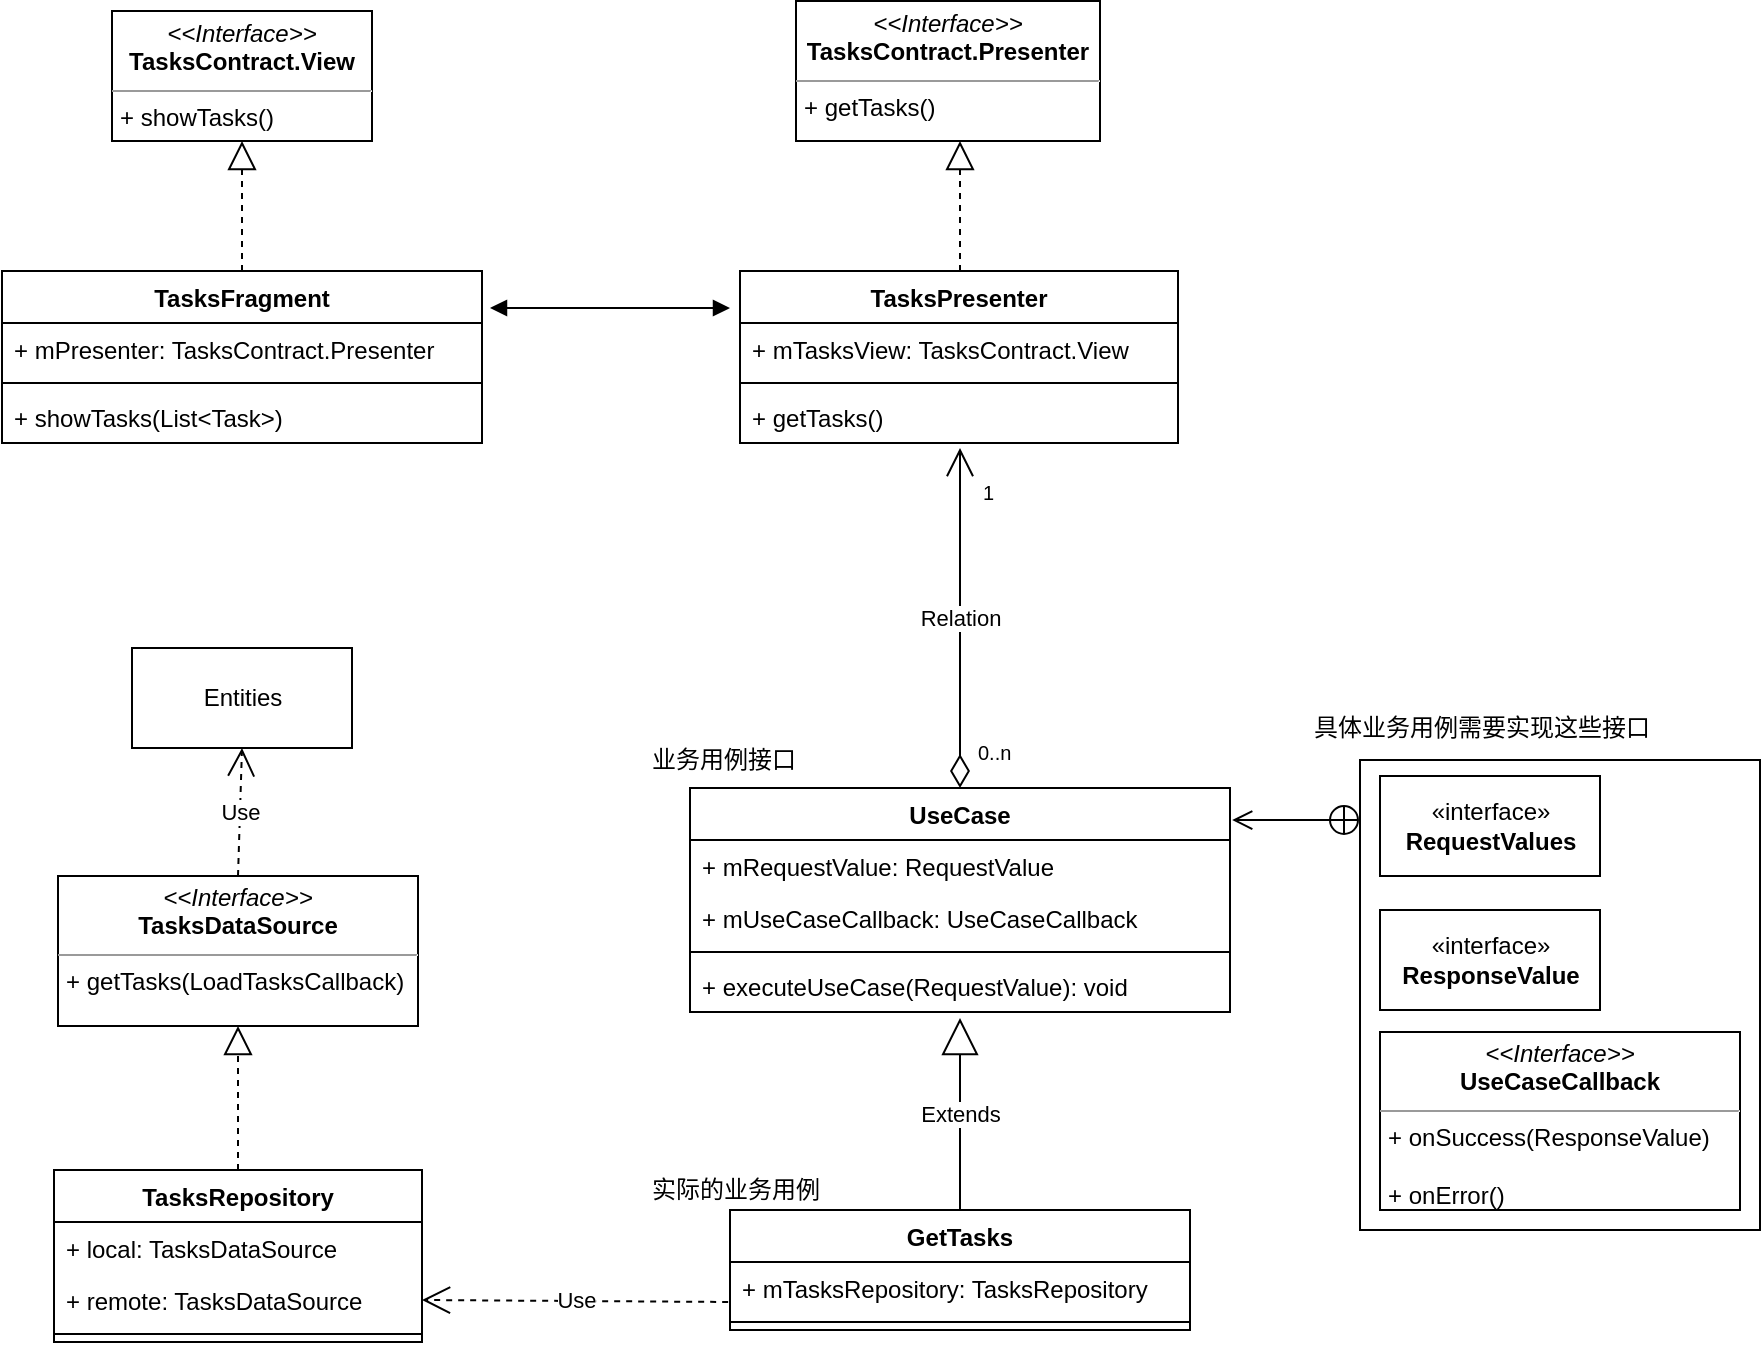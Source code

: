 <mxfile version="10.8.9" type="github"><diagram id="X9A6mEfJylhltHaoxUrH" name="Page-1"><mxGraphModel dx="918" dy="541" grid="1" gridSize="10" guides="1" tooltips="1" connect="1" arrows="1" fold="1" page="1" pageScale="1" pageWidth="1654" pageHeight="2336" math="0" shadow="0"><root><mxCell id="0"/><mxCell id="1" parent="0"/><mxCell id="nSpmgdGmQQ3r4XyS6IrQ-1" value="GetTasks" style="swimlane;fontStyle=1;align=center;verticalAlign=top;childLayout=stackLayout;horizontal=1;startSize=26;horizontalStack=0;resizeParent=1;resizeParentMax=0;resizeLast=0;collapsible=1;marginBottom=0;" vertex="1" parent="1"><mxGeometry x="608" y="701" width="230" height="60" as="geometry"/></mxCell><mxCell id="nSpmgdGmQQ3r4XyS6IrQ-25" value="+ mTasksRepository: TasksRepository" style="text;strokeColor=none;fillColor=none;align=left;verticalAlign=top;spacingLeft=4;spacingRight=4;overflow=hidden;rotatable=0;points=[[0,0.5],[1,0.5]];portConstraint=eastwest;" vertex="1" parent="nSpmgdGmQQ3r4XyS6IrQ-1"><mxGeometry y="26" width="230" height="26" as="geometry"/></mxCell><mxCell id="nSpmgdGmQQ3r4XyS6IrQ-3" value="" style="line;strokeWidth=1;fillColor=none;align=left;verticalAlign=middle;spacingTop=-1;spacingLeft=3;spacingRight=3;rotatable=0;labelPosition=right;points=[];portConstraint=eastwest;" vertex="1" parent="nSpmgdGmQQ3r4XyS6IrQ-1"><mxGeometry y="52" width="230" height="8" as="geometry"/></mxCell><mxCell id="nSpmgdGmQQ3r4XyS6IrQ-6" value="Entities&lt;br&gt;" style="html=1;" vertex="1" parent="1"><mxGeometry x="309" y="420" width="110" height="50" as="geometry"/></mxCell><mxCell id="nSpmgdGmQQ3r4XyS6IrQ-12" value="UseCase" style="swimlane;fontStyle=1;align=center;verticalAlign=top;childLayout=stackLayout;horizontal=1;startSize=26;horizontalStack=0;resizeParent=1;resizeParentMax=0;resizeLast=0;collapsible=1;marginBottom=0;" vertex="1" parent="1"><mxGeometry x="588" y="490" width="270" height="112" as="geometry"/></mxCell><mxCell id="nSpmgdGmQQ3r4XyS6IrQ-20" value="+ mRequestValue: RequestValue" style="text;strokeColor=none;fillColor=none;align=left;verticalAlign=top;spacingLeft=4;spacingRight=4;overflow=hidden;rotatable=0;points=[[0,0.5],[1,0.5]];portConstraint=eastwest;" vertex="1" parent="nSpmgdGmQQ3r4XyS6IrQ-12"><mxGeometry y="26" width="270" height="26" as="geometry"/></mxCell><mxCell id="nSpmgdGmQQ3r4XyS6IrQ-13" value="+ mUseCaseCallback: UseCaseCallback" style="text;strokeColor=none;fillColor=none;align=left;verticalAlign=top;spacingLeft=4;spacingRight=4;overflow=hidden;rotatable=0;points=[[0,0.5],[1,0.5]];portConstraint=eastwest;" vertex="1" parent="nSpmgdGmQQ3r4XyS6IrQ-12"><mxGeometry y="52" width="270" height="26" as="geometry"/></mxCell><mxCell id="nSpmgdGmQQ3r4XyS6IrQ-14" value="" style="line;strokeWidth=1;fillColor=none;align=left;verticalAlign=middle;spacingTop=-1;spacingLeft=3;spacingRight=3;rotatable=0;labelPosition=right;points=[];portConstraint=eastwest;" vertex="1" parent="nSpmgdGmQQ3r4XyS6IrQ-12"><mxGeometry y="78" width="270" height="8" as="geometry"/></mxCell><mxCell id="nSpmgdGmQQ3r4XyS6IrQ-15" value="+ executeUseCase(RequestValue): void" style="text;strokeColor=none;fillColor=none;align=left;verticalAlign=top;spacingLeft=4;spacingRight=4;overflow=hidden;rotatable=0;points=[[0,0.5],[1,0.5]];portConstraint=eastwest;" vertex="1" parent="nSpmgdGmQQ3r4XyS6IrQ-12"><mxGeometry y="86" width="270" height="26" as="geometry"/></mxCell><mxCell id="nSpmgdGmQQ3r4XyS6IrQ-23" value="业务用例接口" style="text;html=1;resizable=0;points=[];autosize=1;align=left;verticalAlign=top;spacingTop=-4;" vertex="1" parent="1"><mxGeometry x="567" y="466" width="90" height="20" as="geometry"/></mxCell><mxCell id="nSpmgdGmQQ3r4XyS6IrQ-26" value="Extends" style="endArrow=block;endSize=16;endFill=0;html=1;entryX=0.5;entryY=1.115;entryDx=0;entryDy=0;entryPerimeter=0;exitX=0.5;exitY=0;exitDx=0;exitDy=0;" edge="1" parent="1" source="nSpmgdGmQQ3r4XyS6IrQ-1" target="nSpmgdGmQQ3r4XyS6IrQ-15"><mxGeometry width="160" relative="1" as="geometry"><mxPoint x="553" y="671" as="sourcePoint"/><mxPoint x="713" y="671" as="targetPoint"/></mxGeometry></mxCell><mxCell id="nSpmgdGmQQ3r4XyS6IrQ-27" value="实际的业务用例" style="text;html=1;resizable=0;points=[];autosize=1;align=left;verticalAlign=top;spacingTop=-4;" vertex="1" parent="1"><mxGeometry x="567" y="681" width="100" height="20" as="geometry"/></mxCell><mxCell id="nSpmgdGmQQ3r4XyS6IrQ-28" value="" style="endArrow=open;startArrow=circlePlus;endFill=0;startFill=0;endSize=8;html=1;entryX=1.004;entryY=0.143;entryDx=0;entryDy=0;entryPerimeter=0;" edge="1" parent="1" target="nSpmgdGmQQ3r4XyS6IrQ-12"><mxGeometry width="160" relative="1" as="geometry"><mxPoint x="923" y="506" as="sourcePoint"/><mxPoint x="1053" y="551" as="targetPoint"/></mxGeometry></mxCell><mxCell id="nSpmgdGmQQ3r4XyS6IrQ-41" value="" style="rounded=0;whiteSpace=wrap;html=1;" vertex="1" parent="1"><mxGeometry x="923" y="476" width="200" height="235" as="geometry"/></mxCell><mxCell id="nSpmgdGmQQ3r4XyS6IrQ-42" value="«interface»&lt;br&gt;&lt;b&gt;RequestValues&lt;/b&gt;&lt;br&gt;" style="html=1;" vertex="1" parent="1"><mxGeometry x="933" y="484" width="110" height="50" as="geometry"/></mxCell><mxCell id="nSpmgdGmQQ3r4XyS6IrQ-43" value="«interface»&lt;br&gt;&lt;b&gt;ResponseValue&lt;/b&gt;&lt;br&gt;" style="html=1;" vertex="1" parent="1"><mxGeometry x="933" y="551" width="110" height="50" as="geometry"/></mxCell><mxCell id="nSpmgdGmQQ3r4XyS6IrQ-44" value="&lt;p style=&quot;margin: 0px ; margin-top: 4px ; text-align: center&quot;&gt;&lt;i&gt;&amp;lt;&amp;lt;Interface&amp;gt;&amp;gt;&lt;/i&gt;&lt;br&gt;&lt;b&gt;UseCaseCallback&lt;/b&gt;&lt;br&gt;&lt;/p&gt;&lt;hr size=&quot;1&quot;&gt;&lt;p style=&quot;margin: 0px ; margin-left: 4px&quot;&gt;&lt;span&gt;+ onSuccess(ResponseValue)&lt;/span&gt;&lt;br&gt;&lt;/p&gt;&lt;p style=&quot;margin: 0px ; margin-left: 4px&quot;&gt;&lt;span&gt;&lt;br&gt;&lt;/span&gt;&lt;/p&gt;&lt;p style=&quot;margin: 0px ; margin-left: 4px&quot;&gt;+ onError()&lt;/p&gt;" style="verticalAlign=top;align=left;overflow=fill;fontSize=12;fontFamily=Helvetica;html=1;" vertex="1" parent="1"><mxGeometry x="933" y="612" width="180" height="89" as="geometry"/></mxCell><mxCell id="nSpmgdGmQQ3r4XyS6IrQ-46" value="TasksRepository" style="swimlane;fontStyle=1;align=center;verticalAlign=top;childLayout=stackLayout;horizontal=1;startSize=26;horizontalStack=0;resizeParent=1;resizeParentMax=0;resizeLast=0;collapsible=1;marginBottom=0;" vertex="1" parent="1"><mxGeometry x="270" y="681" width="184" height="86" as="geometry"/></mxCell><mxCell id="nSpmgdGmQQ3r4XyS6IrQ-50" value="+ local: TasksDataSource" style="text;strokeColor=none;fillColor=none;align=left;verticalAlign=top;spacingLeft=4;spacingRight=4;overflow=hidden;rotatable=0;points=[[0,0.5],[1,0.5]];portConstraint=eastwest;" vertex="1" parent="nSpmgdGmQQ3r4XyS6IrQ-46"><mxGeometry y="26" width="184" height="26" as="geometry"/></mxCell><mxCell id="nSpmgdGmQQ3r4XyS6IrQ-47" value="+ remote: TasksDataSource" style="text;strokeColor=none;fillColor=none;align=left;verticalAlign=top;spacingLeft=4;spacingRight=4;overflow=hidden;rotatable=0;points=[[0,0.5],[1,0.5]];portConstraint=eastwest;" vertex="1" parent="nSpmgdGmQQ3r4XyS6IrQ-46"><mxGeometry y="52" width="184" height="26" as="geometry"/></mxCell><mxCell id="nSpmgdGmQQ3r4XyS6IrQ-48" value="" style="line;strokeWidth=1;fillColor=none;align=left;verticalAlign=middle;spacingTop=-1;spacingLeft=3;spacingRight=3;rotatable=0;labelPosition=right;points=[];portConstraint=eastwest;" vertex="1" parent="nSpmgdGmQQ3r4XyS6IrQ-46"><mxGeometry y="78" width="184" height="8" as="geometry"/></mxCell><mxCell id="nSpmgdGmQQ3r4XyS6IrQ-51" value="&lt;p style=&quot;margin: 0px ; margin-top: 4px ; text-align: center&quot;&gt;&lt;i&gt;&amp;lt;&amp;lt;Interface&amp;gt;&amp;gt;&lt;/i&gt;&lt;br&gt;&lt;b&gt;TasksDataSource&lt;/b&gt;&lt;br&gt;&lt;/p&gt;&lt;hr size=&quot;1&quot;&gt;&lt;p style=&quot;margin: 0px ; margin-left: 4px&quot;&gt;&lt;span&gt;+ getTasks(LoadTasksCallback)&lt;/span&gt;&lt;br&gt;&lt;/p&gt;&lt;p style=&quot;margin: 0px ; margin-left: 4px&quot;&gt;&lt;br&gt;&lt;/p&gt;" style="verticalAlign=top;align=left;overflow=fill;fontSize=12;fontFamily=Helvetica;html=1;" vertex="1" parent="1"><mxGeometry x="272" y="534" width="180" height="75" as="geometry"/></mxCell><mxCell id="nSpmgdGmQQ3r4XyS6IrQ-52" value="" style="endArrow=block;dashed=1;endFill=0;endSize=12;html=1;entryX=0.5;entryY=1;entryDx=0;entryDy=0;exitX=0.5;exitY=0;exitDx=0;exitDy=0;" edge="1" parent="1" source="nSpmgdGmQQ3r4XyS6IrQ-46" target="nSpmgdGmQQ3r4XyS6IrQ-51"><mxGeometry width="160" relative="1" as="geometry"><mxPoint x="192" y="649" as="sourcePoint"/><mxPoint x="352" y="649" as="targetPoint"/></mxGeometry></mxCell><mxCell id="nSpmgdGmQQ3r4XyS6IrQ-53" value="Use" style="endArrow=open;endSize=12;dashed=1;html=1;exitX=0.5;exitY=0;exitDx=0;exitDy=0;entryX=0.5;entryY=1;entryDx=0;entryDy=0;" edge="1" parent="1" source="nSpmgdGmQQ3r4XyS6IrQ-51" target="nSpmgdGmQQ3r4XyS6IrQ-6"><mxGeometry width="160" relative="1" as="geometry"><mxPoint x="322" y="490" as="sourcePoint"/><mxPoint x="482" y="490" as="targetPoint"/></mxGeometry></mxCell><mxCell id="nSpmgdGmQQ3r4XyS6IrQ-54" value="Use" style="endArrow=open;endSize=12;dashed=1;html=1;exitX=-0.004;exitY=0.769;exitDx=0;exitDy=0;entryX=1;entryY=0.5;entryDx=0;entryDy=0;exitPerimeter=0;" edge="1" parent="1" source="nSpmgdGmQQ3r4XyS6IrQ-25" target="nSpmgdGmQQ3r4XyS6IrQ-47"><mxGeometry width="160" relative="1" as="geometry"><mxPoint x="442" y="806" as="sourcePoint"/><mxPoint x="602" y="806" as="targetPoint"/></mxGeometry></mxCell><mxCell id="nSpmgdGmQQ3r4XyS6IrQ-55" value="具体业务用例需要实现这些接口" style="text;html=1;resizable=0;points=[];autosize=1;align=left;verticalAlign=top;spacingTop=-4;" vertex="1" parent="1"><mxGeometry x="898" y="450" width="180" height="20" as="geometry"/></mxCell><mxCell id="nSpmgdGmQQ3r4XyS6IrQ-56" value="TasksPresenter" style="swimlane;fontStyle=1;align=center;verticalAlign=top;childLayout=stackLayout;horizontal=1;startSize=26;horizontalStack=0;resizeParent=1;resizeParentMax=0;resizeLast=0;collapsible=1;marginBottom=0;" vertex="1" parent="1"><mxGeometry x="613" y="231.5" width="219" height="86" as="geometry"/></mxCell><mxCell id="nSpmgdGmQQ3r4XyS6IrQ-57" value="+ mTasksView: TasksContract.View" style="text;strokeColor=none;fillColor=none;align=left;verticalAlign=top;spacingLeft=4;spacingRight=4;overflow=hidden;rotatable=0;points=[[0,0.5],[1,0.5]];portConstraint=eastwest;" vertex="1" parent="nSpmgdGmQQ3r4XyS6IrQ-56"><mxGeometry y="26" width="219" height="26" as="geometry"/></mxCell><mxCell id="nSpmgdGmQQ3r4XyS6IrQ-58" value="" style="line;strokeWidth=1;fillColor=none;align=left;verticalAlign=middle;spacingTop=-1;spacingLeft=3;spacingRight=3;rotatable=0;labelPosition=right;points=[];portConstraint=eastwest;" vertex="1" parent="nSpmgdGmQQ3r4XyS6IrQ-56"><mxGeometry y="52" width="219" height="8" as="geometry"/></mxCell><mxCell id="nSpmgdGmQQ3r4XyS6IrQ-59" value="+ getTasks()" style="text;strokeColor=none;fillColor=none;align=left;verticalAlign=top;spacingLeft=4;spacingRight=4;overflow=hidden;rotatable=0;points=[[0,0.5],[1,0.5]];portConstraint=eastwest;" vertex="1" parent="nSpmgdGmQQ3r4XyS6IrQ-56"><mxGeometry y="60" width="219" height="26" as="geometry"/></mxCell><mxCell id="nSpmgdGmQQ3r4XyS6IrQ-60" value="TasksFragment" style="swimlane;fontStyle=1;align=center;verticalAlign=top;childLayout=stackLayout;horizontal=1;startSize=26;horizontalStack=0;resizeParent=1;resizeParentMax=0;resizeLast=0;collapsible=1;marginBottom=0;" vertex="1" parent="1"><mxGeometry x="244" y="231.5" width="240" height="86" as="geometry"/></mxCell><mxCell id="nSpmgdGmQQ3r4XyS6IrQ-61" value="+ mPresenter: TasksContract.Presenter" style="text;strokeColor=none;fillColor=none;align=left;verticalAlign=top;spacingLeft=4;spacingRight=4;overflow=hidden;rotatable=0;points=[[0,0.5],[1,0.5]];portConstraint=eastwest;" vertex="1" parent="nSpmgdGmQQ3r4XyS6IrQ-60"><mxGeometry y="26" width="240" height="26" as="geometry"/></mxCell><mxCell id="nSpmgdGmQQ3r4XyS6IrQ-62" value="" style="line;strokeWidth=1;fillColor=none;align=left;verticalAlign=middle;spacingTop=-1;spacingLeft=3;spacingRight=3;rotatable=0;labelPosition=right;points=[];portConstraint=eastwest;" vertex="1" parent="nSpmgdGmQQ3r4XyS6IrQ-60"><mxGeometry y="52" width="240" height="8" as="geometry"/></mxCell><mxCell id="nSpmgdGmQQ3r4XyS6IrQ-63" value="+ showTasks(List&lt;Task&gt;)" style="text;strokeColor=none;fillColor=none;align=left;verticalAlign=top;spacingLeft=4;spacingRight=4;overflow=hidden;rotatable=0;points=[[0,0.5],[1,0.5]];portConstraint=eastwest;" vertex="1" parent="nSpmgdGmQQ3r4XyS6IrQ-60"><mxGeometry y="60" width="240" height="26" as="geometry"/></mxCell><mxCell id="nSpmgdGmQQ3r4XyS6IrQ-64" value="&lt;p style=&quot;margin: 0px ; margin-top: 4px ; text-align: center&quot;&gt;&lt;i&gt;&amp;lt;&amp;lt;Interface&amp;gt;&amp;gt;&lt;/i&gt;&lt;br&gt;&lt;b&gt;TasksContract.Presenter&lt;/b&gt;&lt;/p&gt;&lt;hr size=&quot;1&quot;&gt;&lt;p style=&quot;margin: 0px ; margin-left: 4px&quot;&gt;+ getTasks()&lt;/p&gt;" style="verticalAlign=top;align=left;overflow=fill;fontSize=12;fontFamily=Helvetica;html=1;" vertex="1" parent="1"><mxGeometry x="641" y="96.5" width="152" height="70" as="geometry"/></mxCell><mxCell id="nSpmgdGmQQ3r4XyS6IrQ-65" value="&lt;p style=&quot;margin: 0px ; margin-top: 4px ; text-align: center&quot;&gt;&lt;i&gt;&amp;lt;&amp;lt;Interface&amp;gt;&amp;gt;&lt;/i&gt;&lt;br&gt;&lt;b&gt;TasksContract.View&lt;/b&gt;&lt;/p&gt;&lt;hr size=&quot;1&quot;&gt;&lt;p style=&quot;margin: 0px ; margin-left: 4px&quot;&gt;+ showTasks()&lt;/p&gt;" style="verticalAlign=top;align=left;overflow=fill;fontSize=12;fontFamily=Helvetica;html=1;" vertex="1" parent="1"><mxGeometry x="299" y="101.5" width="130" height="65" as="geometry"/></mxCell><mxCell id="nSpmgdGmQQ3r4XyS6IrQ-66" value="Relation" style="endArrow=open;html=1;endSize=12;startArrow=diamondThin;startSize=14;startFill=0;edgeStyle=orthogonalEdgeStyle;exitX=0.5;exitY=0;exitDx=0;exitDy=0;" edge="1" parent="1" source="nSpmgdGmQQ3r4XyS6IrQ-12"><mxGeometry relative="1" as="geometry"><mxPoint x="723" y="460" as="sourcePoint"/><mxPoint x="723" y="320" as="targetPoint"/><Array as="points"><mxPoint x="723" y="340"/><mxPoint x="723" y="340"/></Array></mxGeometry></mxCell><mxCell id="nSpmgdGmQQ3r4XyS6IrQ-67" value="0..n" style="resizable=0;html=1;align=left;verticalAlign=top;labelBackgroundColor=#ffffff;fontSize=10;" connectable="0" vertex="1" parent="nSpmgdGmQQ3r4XyS6IrQ-66"><mxGeometry x="-1" relative="1" as="geometry"><mxPoint x="7" y="-30" as="offset"/></mxGeometry></mxCell><mxCell id="nSpmgdGmQQ3r4XyS6IrQ-68" value="1" style="resizable=0;html=1;align=right;verticalAlign=top;labelBackgroundColor=#ffffff;fontSize=10;" connectable="0" vertex="1" parent="nSpmgdGmQQ3r4XyS6IrQ-66"><mxGeometry x="1" relative="1" as="geometry"><mxPoint x="17" y="10" as="offset"/></mxGeometry></mxCell><mxCell id="nSpmgdGmQQ3r4XyS6IrQ-71" value="" style="endArrow=block;dashed=1;endFill=0;endSize=12;html=1;exitX=0.5;exitY=0;exitDx=0;exitDy=0;entryX=0.5;entryY=1;entryDx=0;entryDy=0;" edge="1" parent="1" source="nSpmgdGmQQ3r4XyS6IrQ-60" target="nSpmgdGmQQ3r4XyS6IrQ-65"><mxGeometry width="160" relative="1" as="geometry"><mxPoint x="230" y="200" as="sourcePoint"/><mxPoint x="360" y="170" as="targetPoint"/></mxGeometry></mxCell><mxCell id="nSpmgdGmQQ3r4XyS6IrQ-72" value="" style="endArrow=block;dashed=1;endFill=0;endSize=12;html=1;exitX=0.5;exitY=0;exitDx=0;exitDy=0;entryX=0.5;entryY=1;entryDx=0;entryDy=0;" edge="1" parent="1"><mxGeometry width="160" relative="1" as="geometry"><mxPoint x="723" y="231.5" as="sourcePoint"/><mxPoint x="723" y="166.5" as="targetPoint"/></mxGeometry></mxCell><mxCell id="nSpmgdGmQQ3r4XyS6IrQ-74" value="" style="endArrow=block;startArrow=block;endFill=1;startFill=1;html=1;" edge="1" parent="1"><mxGeometry width="160" relative="1" as="geometry"><mxPoint x="488" y="250" as="sourcePoint"/><mxPoint x="608" y="250" as="targetPoint"/></mxGeometry></mxCell></root></mxGraphModel></diagram></mxfile>